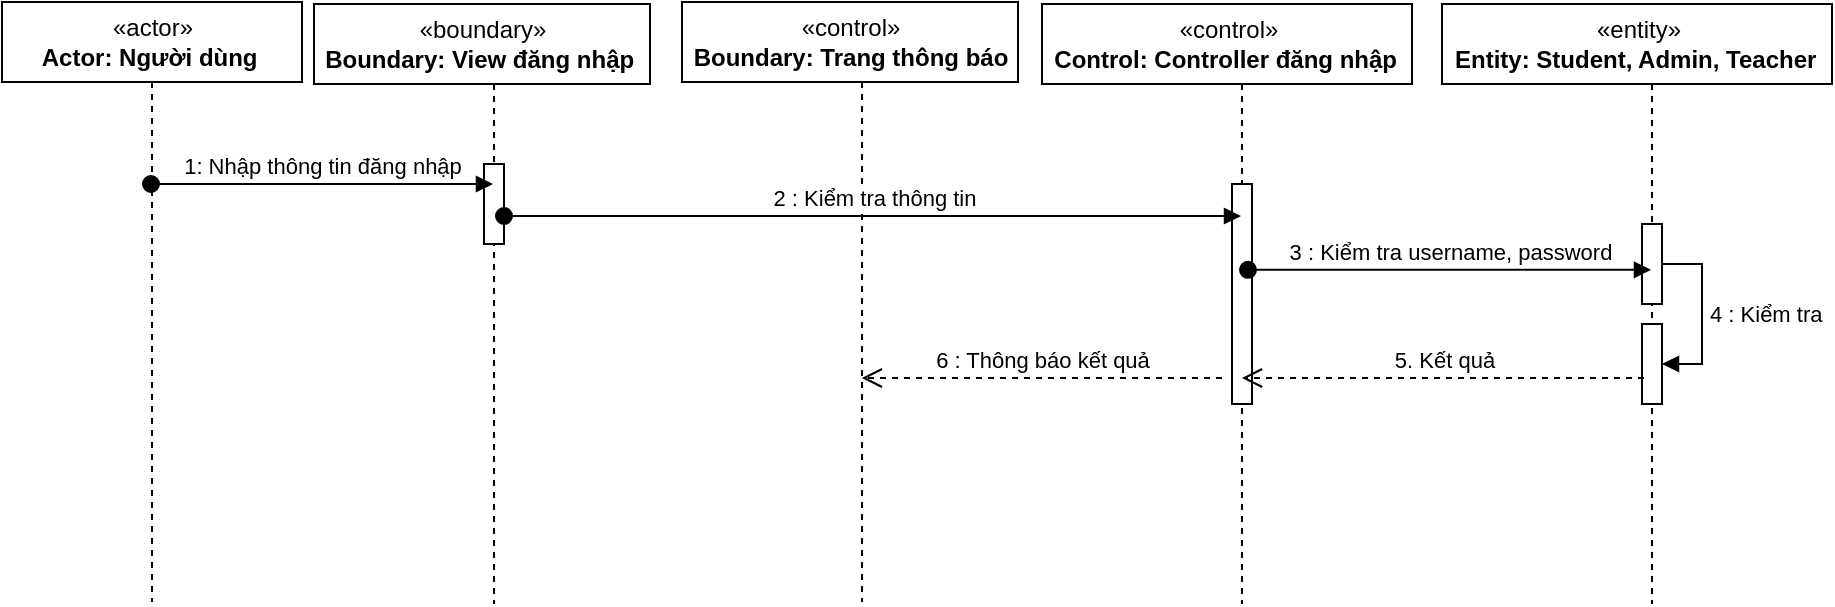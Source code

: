 <mxfile version="14.5.3" type="github">
  <diagram name="Page-1" id="13e1069c-82ec-6db2-03f1-153e76fe0fe0">
    <mxGraphModel dx="925" dy="605" grid="1" gridSize="10" guides="1" tooltips="1" connect="1" arrows="1" fold="1" page="1" pageScale="1" pageWidth="1100" pageHeight="850" background="#ffffff" math="0" shadow="0">
      <root>
        <mxCell id="0" />
        <mxCell id="1" parent="0" />
        <mxCell id="G0kBllWM4XBfNNBUBDi2-18" value=":Object" style="shape=umlLifeline;perimeter=lifelinePerimeter;whiteSpace=wrap;html=1;container=1;collapsible=0;recursiveResize=0;outlineConnect=0;" vertex="1" parent="1">
          <mxGeometry x="45" y="39" width="100" height="300" as="geometry" />
        </mxCell>
        <mxCell id="G0kBllWM4XBfNNBUBDi2-16" value="«actor»&lt;br&gt;&lt;b&gt;Actor: Người dùng&amp;nbsp;&lt;/b&gt;" style="html=1;" vertex="1" parent="1">
          <mxGeometry x="20" y="39" width="150" height="40" as="geometry" />
        </mxCell>
        <mxCell id="G0kBllWM4XBfNNBUBDi2-21" value=":Object" style="shape=umlLifeline;perimeter=lifelinePerimeter;whiteSpace=wrap;html=1;container=1;collapsible=0;recursiveResize=0;outlineConnect=0;" vertex="1" parent="1">
          <mxGeometry x="191" y="40" width="150" height="300" as="geometry" />
        </mxCell>
        <mxCell id="G0kBllWM4XBfNNBUBDi2-22" value="«boundary»&lt;br&gt;&lt;b&gt;Boundary: View đăng nhập&amp;nbsp;&lt;/b&gt;" style="html=1;" vertex="1" parent="G0kBllWM4XBfNNBUBDi2-21">
          <mxGeometry x="-15" width="168" height="40" as="geometry" />
        </mxCell>
        <mxCell id="G0kBllWM4XBfNNBUBDi2-32" value="" style="html=1;points=[];perimeter=orthogonalPerimeter;" vertex="1" parent="G0kBllWM4XBfNNBUBDi2-21">
          <mxGeometry x="70" y="80" width="10" height="40" as="geometry" />
        </mxCell>
        <mxCell id="G0kBllWM4XBfNNBUBDi2-26" value=":Object" style="shape=umlLifeline;perimeter=lifelinePerimeter;whiteSpace=wrap;html=1;container=1;collapsible=0;recursiveResize=0;outlineConnect=0;" vertex="1" parent="1">
          <mxGeometry x="375" y="39" width="150" height="300" as="geometry" />
        </mxCell>
        <mxCell id="G0kBllWM4XBfNNBUBDi2-27" value="«control»&lt;br&gt;&lt;b&gt;Boundary: Trang thông báo&lt;/b&gt;" style="html=1;" vertex="1" parent="G0kBllWM4XBfNNBUBDi2-26">
          <mxGeometry x="-15" width="168" height="40" as="geometry" />
        </mxCell>
        <mxCell id="G0kBllWM4XBfNNBUBDi2-28" value=":Object" style="shape=umlLifeline;perimeter=lifelinePerimeter;whiteSpace=wrap;html=1;container=1;collapsible=0;recursiveResize=0;outlineConnect=0;" vertex="1" parent="1">
          <mxGeometry x="555" y="40" width="170" height="300" as="geometry" />
        </mxCell>
        <mxCell id="G0kBllWM4XBfNNBUBDi2-29" value="«control»&lt;br&gt;&lt;b&gt;Control: Controller đăng nhập&amp;nbsp;&lt;/b&gt;" style="html=1;" vertex="1" parent="G0kBllWM4XBfNNBUBDi2-28">
          <mxGeometry x="-15" width="185" height="40" as="geometry" />
        </mxCell>
        <mxCell id="G0kBllWM4XBfNNBUBDi2-35" value="" style="html=1;points=[];perimeter=orthogonalPerimeter;" vertex="1" parent="G0kBllWM4XBfNNBUBDi2-28">
          <mxGeometry x="80" y="90" width="10" height="110" as="geometry" />
        </mxCell>
        <mxCell id="G0kBllWM4XBfNNBUBDi2-30" value=":Object" style="shape=umlLifeline;perimeter=lifelinePerimeter;whiteSpace=wrap;html=1;container=1;collapsible=0;recursiveResize=0;outlineConnect=0;" vertex="1" parent="1">
          <mxGeometry x="755" y="40" width="180" height="300" as="geometry" />
        </mxCell>
        <mxCell id="G0kBllWM4XBfNNBUBDi2-31" value="«entity»&lt;br&gt;&lt;b&gt;Entity: Student, Admin, Teacher&amp;nbsp;&lt;/b&gt;" style="html=1;" vertex="1" parent="G0kBllWM4XBfNNBUBDi2-30">
          <mxGeometry x="-15" width="195" height="40" as="geometry" />
        </mxCell>
        <mxCell id="G0kBllWM4XBfNNBUBDi2-37" value="" style="html=1;points=[];perimeter=orthogonalPerimeter;" vertex="1" parent="G0kBllWM4XBfNNBUBDi2-30">
          <mxGeometry x="85" y="110" width="10" height="40" as="geometry" />
        </mxCell>
        <mxCell id="G0kBllWM4XBfNNBUBDi2-23" value="1: Nhập thông tin đăng nhập" style="html=1;verticalAlign=bottom;startArrow=oval;startFill=1;endArrow=block;startSize=8;" edge="1" parent="1" target="G0kBllWM4XBfNNBUBDi2-21">
          <mxGeometry width="60" relative="1" as="geometry">
            <mxPoint x="94.5" y="130" as="sourcePoint" />
            <mxPoint x="274.5" y="130" as="targetPoint" />
          </mxGeometry>
        </mxCell>
        <mxCell id="G0kBllWM4XBfNNBUBDi2-34" value="2 : Kiểm tra thông tin" style="html=1;verticalAlign=bottom;startArrow=oval;startFill=1;endArrow=block;startSize=8;exitX=1;exitY=0.65;exitDx=0;exitDy=0;exitPerimeter=0;" edge="1" parent="1" source="G0kBllWM4XBfNNBUBDi2-32" target="G0kBllWM4XBfNNBUBDi2-28">
          <mxGeometry width="60" relative="1" as="geometry">
            <mxPoint x="420" y="190" as="sourcePoint" />
            <mxPoint x="480" y="190" as="targetPoint" />
          </mxGeometry>
        </mxCell>
        <mxCell id="G0kBllWM4XBfNNBUBDi2-36" value="3 : Kiểm tra username, password" style="html=1;verticalAlign=bottom;startArrow=oval;startFill=1;endArrow=block;startSize=8;exitX=0.8;exitY=0.39;exitDx=0;exitDy=0;exitPerimeter=0;" edge="1" parent="1" source="G0kBllWM4XBfNNBUBDi2-35" target="G0kBllWM4XBfNNBUBDi2-30">
          <mxGeometry width="60" relative="1" as="geometry">
            <mxPoint x="540" y="220" as="sourcePoint" />
            <mxPoint x="600" y="220" as="targetPoint" />
          </mxGeometry>
        </mxCell>
        <mxCell id="G0kBllWM4XBfNNBUBDi2-40" value="" style="html=1;points=[];perimeter=orthogonalPerimeter;" vertex="1" parent="1">
          <mxGeometry x="840" y="200" width="10" height="40" as="geometry" />
        </mxCell>
        <mxCell id="G0kBllWM4XBfNNBUBDi2-41" value="4 : Kiểm tra&amp;nbsp;" style="edgeStyle=orthogonalEdgeStyle;html=1;align=left;spacingLeft=2;endArrow=block;rounded=0;exitX=1;exitY=0.5;exitDx=0;exitDy=0;exitPerimeter=0;" edge="1" parent="1" source="G0kBllWM4XBfNNBUBDi2-37">
          <mxGeometry relative="1" as="geometry">
            <mxPoint x="845" y="180" as="sourcePoint" />
            <Array as="points">
              <mxPoint x="870" y="170" />
              <mxPoint x="870" y="220" />
              <mxPoint x="850" y="220" />
            </Array>
            <mxPoint x="850" y="220" as="targetPoint" />
          </mxGeometry>
        </mxCell>
        <mxCell id="G0kBllWM4XBfNNBUBDi2-42" value="5. Kết quả" style="html=1;verticalAlign=bottom;endArrow=open;dashed=1;endSize=8;" edge="1" parent="1" target="G0kBllWM4XBfNNBUBDi2-28">
          <mxGeometry relative="1" as="geometry">
            <mxPoint x="841" y="227" as="sourcePoint" />
            <mxPoint x="630" y="250" as="targetPoint" />
          </mxGeometry>
        </mxCell>
        <mxCell id="G0kBllWM4XBfNNBUBDi2-44" value="6 : Thông báo kết quả" style="html=1;verticalAlign=bottom;endArrow=open;dashed=1;endSize=8;" edge="1" parent="1">
          <mxGeometry relative="1" as="geometry">
            <mxPoint x="630" y="227" as="sourcePoint" />
            <mxPoint x="449.929" y="227" as="targetPoint" />
            <Array as="points">
              <mxPoint x="570" y="227" />
            </Array>
          </mxGeometry>
        </mxCell>
      </root>
    </mxGraphModel>
  </diagram>
</mxfile>
